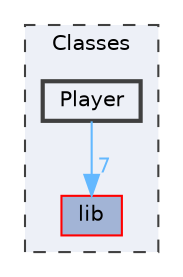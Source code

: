 digraph "C:/Users/HP/Documents/GitHub/Minero-Game/Classes/Player"
{
 // LATEX_PDF_SIZE
  bgcolor="transparent";
  edge [fontname=Helvetica,fontsize=10,labelfontname=Helvetica,labelfontsize=10];
  node [fontname=Helvetica,fontsize=10,shape=box,height=0.2,width=0.4];
  compound=true
  subgraph clusterdir_0c68614ac8d8401edbf4146ded722294 {
    graph [ bgcolor="#edf0f7", pencolor="grey25", label="Classes", fontname=Helvetica,fontsize=10 style="filled,dashed", URL="dir_0c68614ac8d8401edbf4146ded722294.html",tooltip=""]
  dir_fc240e2943637a3e32c255d98eb86c40 [label="lib", fillcolor="#a2b4d6", color="red", style="filled", URL="dir_fc240e2943637a3e32c255d98eb86c40.html",tooltip=""];
  dir_7cca447d79a06ea3101eb5ec918e1e19 [label="Player", fillcolor="#edf0f7", color="grey25", style="filled,bold", URL="dir_7cca447d79a06ea3101eb5ec918e1e19.html",tooltip=""];
  }
  dir_7cca447d79a06ea3101eb5ec918e1e19->dir_fc240e2943637a3e32c255d98eb86c40 [headlabel="7", labeldistance=1.5 headhref="dir_000246_000195.html" href="dir_000246_000195.html" color="steelblue1" fontcolor="steelblue1"];
}
